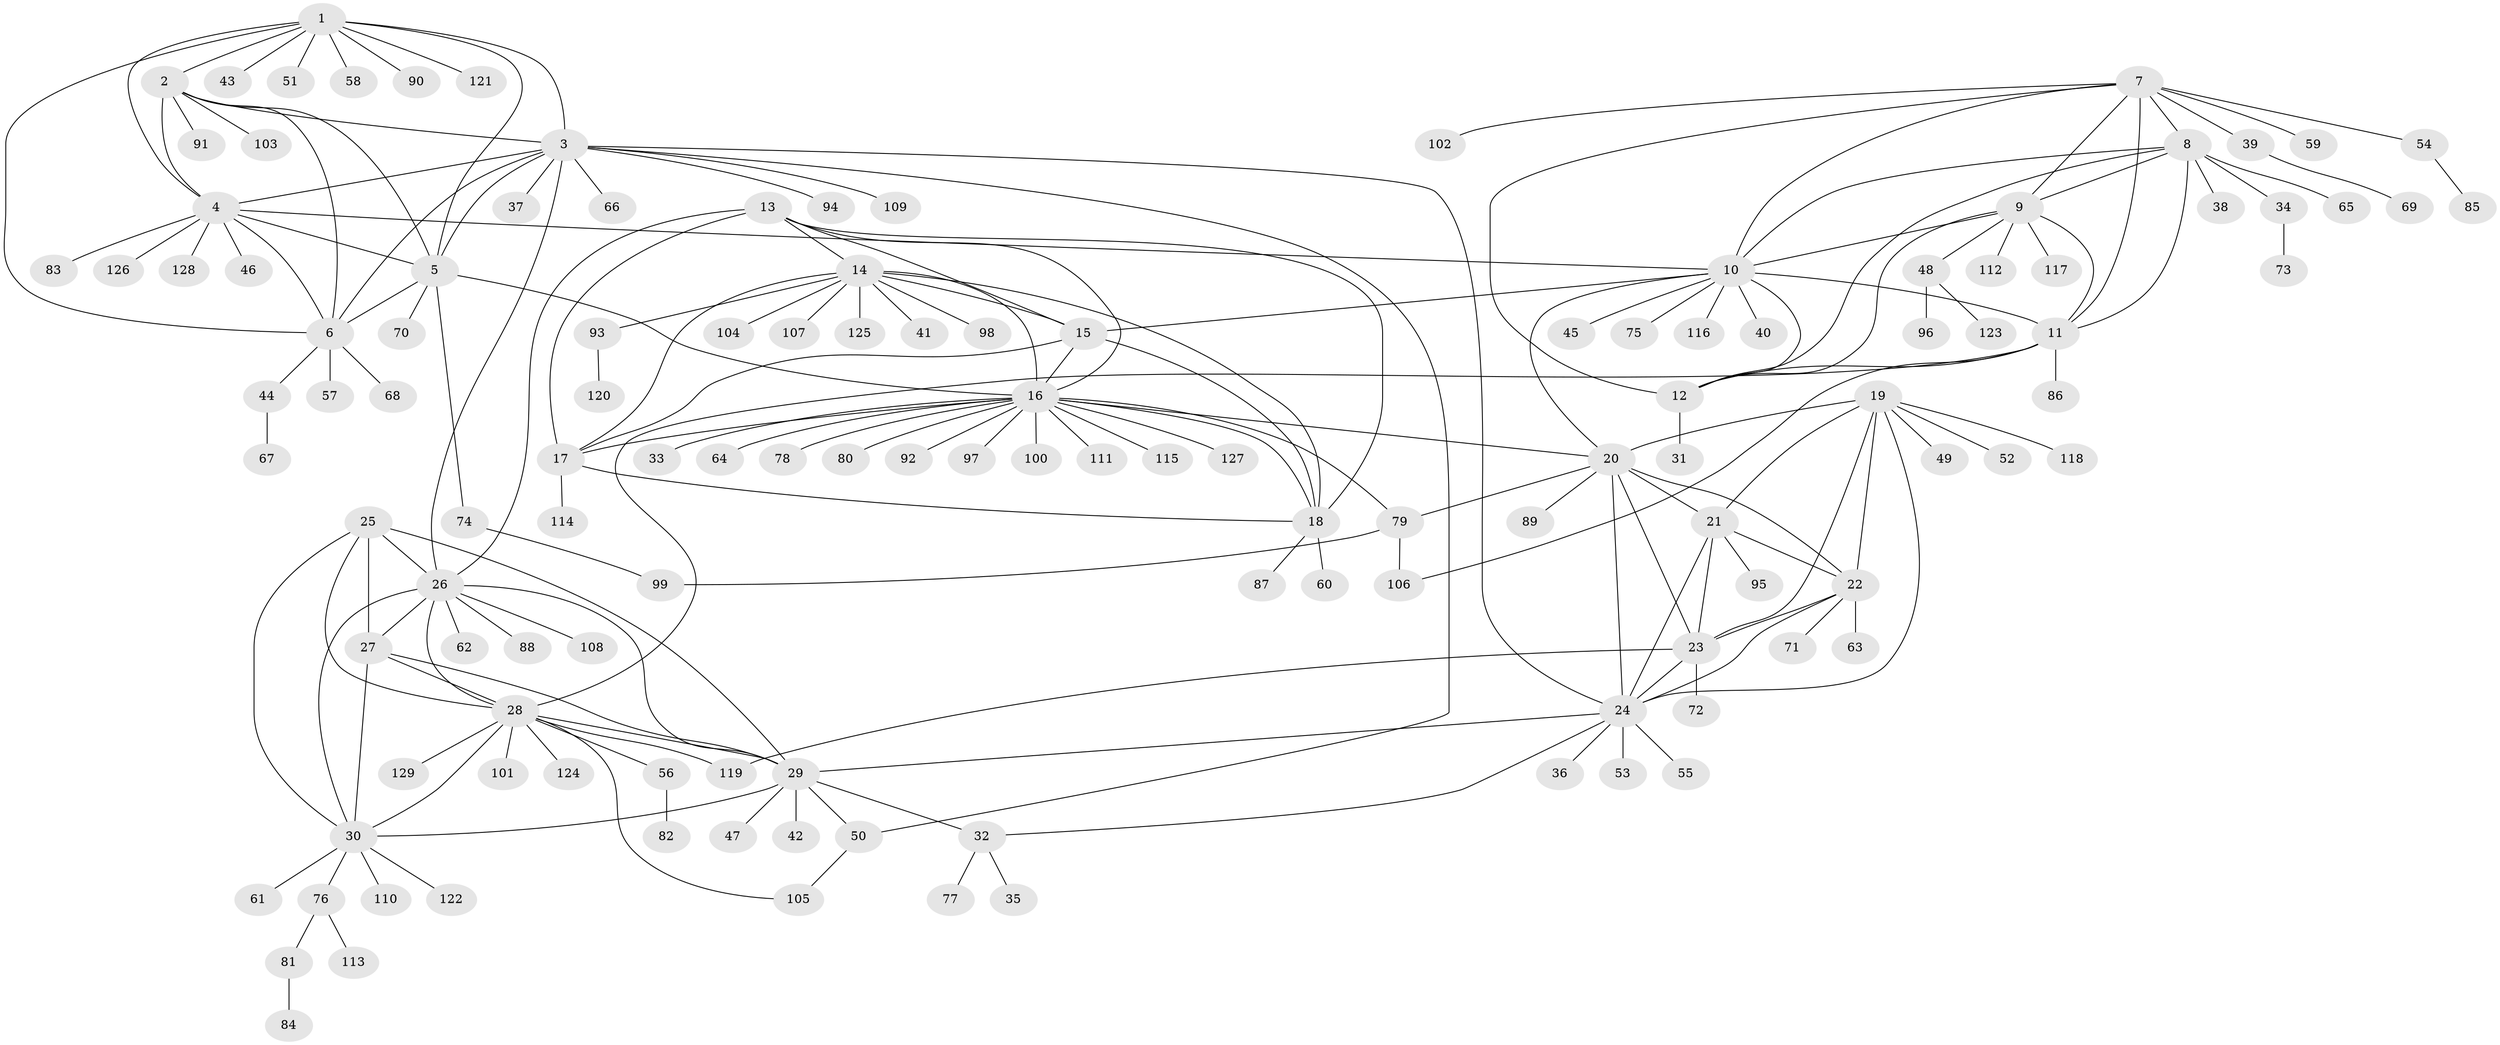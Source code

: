// coarse degree distribution, {9: 0.038461538461538464, 6: 0.019230769230769232, 11: 0.019230769230769232, 8: 0.019230769230769232, 7: 0.038461538461538464, 10: 0.028846153846153848, 5: 0.038461538461538464, 16: 0.009615384615384616, 13: 0.009615384615384616, 4: 0.028846153846153848, 1: 0.6634615384615384, 3: 0.019230769230769232, 2: 0.0673076923076923}
// Generated by graph-tools (version 1.1) at 2025/24/03/03/25 07:24:13]
// undirected, 129 vertices, 191 edges
graph export_dot {
graph [start="1"]
  node [color=gray90,style=filled];
  1;
  2;
  3;
  4;
  5;
  6;
  7;
  8;
  9;
  10;
  11;
  12;
  13;
  14;
  15;
  16;
  17;
  18;
  19;
  20;
  21;
  22;
  23;
  24;
  25;
  26;
  27;
  28;
  29;
  30;
  31;
  32;
  33;
  34;
  35;
  36;
  37;
  38;
  39;
  40;
  41;
  42;
  43;
  44;
  45;
  46;
  47;
  48;
  49;
  50;
  51;
  52;
  53;
  54;
  55;
  56;
  57;
  58;
  59;
  60;
  61;
  62;
  63;
  64;
  65;
  66;
  67;
  68;
  69;
  70;
  71;
  72;
  73;
  74;
  75;
  76;
  77;
  78;
  79;
  80;
  81;
  82;
  83;
  84;
  85;
  86;
  87;
  88;
  89;
  90;
  91;
  92;
  93;
  94;
  95;
  96;
  97;
  98;
  99;
  100;
  101;
  102;
  103;
  104;
  105;
  106;
  107;
  108;
  109;
  110;
  111;
  112;
  113;
  114;
  115;
  116;
  117;
  118;
  119;
  120;
  121;
  122;
  123;
  124;
  125;
  126;
  127;
  128;
  129;
  1 -- 2;
  1 -- 3;
  1 -- 4;
  1 -- 5;
  1 -- 6;
  1 -- 43;
  1 -- 51;
  1 -- 58;
  1 -- 90;
  1 -- 121;
  2 -- 3;
  2 -- 4;
  2 -- 5;
  2 -- 6;
  2 -- 91;
  2 -- 103;
  3 -- 4;
  3 -- 5;
  3 -- 6;
  3 -- 24;
  3 -- 26;
  3 -- 37;
  3 -- 50;
  3 -- 66;
  3 -- 94;
  3 -- 109;
  4 -- 5;
  4 -- 6;
  4 -- 10;
  4 -- 46;
  4 -- 83;
  4 -- 126;
  4 -- 128;
  5 -- 6;
  5 -- 16;
  5 -- 70;
  5 -- 74;
  6 -- 44;
  6 -- 57;
  6 -- 68;
  7 -- 8;
  7 -- 9;
  7 -- 10;
  7 -- 11;
  7 -- 12;
  7 -- 39;
  7 -- 54;
  7 -- 59;
  7 -- 102;
  8 -- 9;
  8 -- 10;
  8 -- 11;
  8 -- 12;
  8 -- 34;
  8 -- 38;
  8 -- 65;
  9 -- 10;
  9 -- 11;
  9 -- 12;
  9 -- 48;
  9 -- 112;
  9 -- 117;
  10 -- 11;
  10 -- 12;
  10 -- 15;
  10 -- 20;
  10 -- 40;
  10 -- 45;
  10 -- 75;
  10 -- 116;
  11 -- 12;
  11 -- 28;
  11 -- 86;
  11 -- 106;
  12 -- 31;
  13 -- 14;
  13 -- 15;
  13 -- 16;
  13 -- 17;
  13 -- 18;
  13 -- 26;
  14 -- 15;
  14 -- 16;
  14 -- 17;
  14 -- 18;
  14 -- 41;
  14 -- 93;
  14 -- 98;
  14 -- 104;
  14 -- 107;
  14 -- 125;
  15 -- 16;
  15 -- 17;
  15 -- 18;
  16 -- 17;
  16 -- 18;
  16 -- 20;
  16 -- 33;
  16 -- 64;
  16 -- 78;
  16 -- 79;
  16 -- 80;
  16 -- 92;
  16 -- 97;
  16 -- 100;
  16 -- 111;
  16 -- 115;
  16 -- 127;
  17 -- 18;
  17 -- 114;
  18 -- 60;
  18 -- 87;
  19 -- 20;
  19 -- 21;
  19 -- 22;
  19 -- 23;
  19 -- 24;
  19 -- 49;
  19 -- 52;
  19 -- 118;
  20 -- 21;
  20 -- 22;
  20 -- 23;
  20 -- 24;
  20 -- 79;
  20 -- 89;
  21 -- 22;
  21 -- 23;
  21 -- 24;
  21 -- 95;
  22 -- 23;
  22 -- 24;
  22 -- 63;
  22 -- 71;
  23 -- 24;
  23 -- 72;
  23 -- 119;
  24 -- 29;
  24 -- 32;
  24 -- 36;
  24 -- 53;
  24 -- 55;
  25 -- 26;
  25 -- 27;
  25 -- 28;
  25 -- 29;
  25 -- 30;
  26 -- 27;
  26 -- 28;
  26 -- 29;
  26 -- 30;
  26 -- 62;
  26 -- 88;
  26 -- 108;
  27 -- 28;
  27 -- 29;
  27 -- 30;
  28 -- 29;
  28 -- 30;
  28 -- 56;
  28 -- 101;
  28 -- 105;
  28 -- 119;
  28 -- 124;
  28 -- 129;
  29 -- 30;
  29 -- 32;
  29 -- 42;
  29 -- 47;
  29 -- 50;
  30 -- 61;
  30 -- 76;
  30 -- 110;
  30 -- 122;
  32 -- 35;
  32 -- 77;
  34 -- 73;
  39 -- 69;
  44 -- 67;
  48 -- 96;
  48 -- 123;
  50 -- 105;
  54 -- 85;
  56 -- 82;
  74 -- 99;
  76 -- 81;
  76 -- 113;
  79 -- 99;
  79 -- 106;
  81 -- 84;
  93 -- 120;
}
